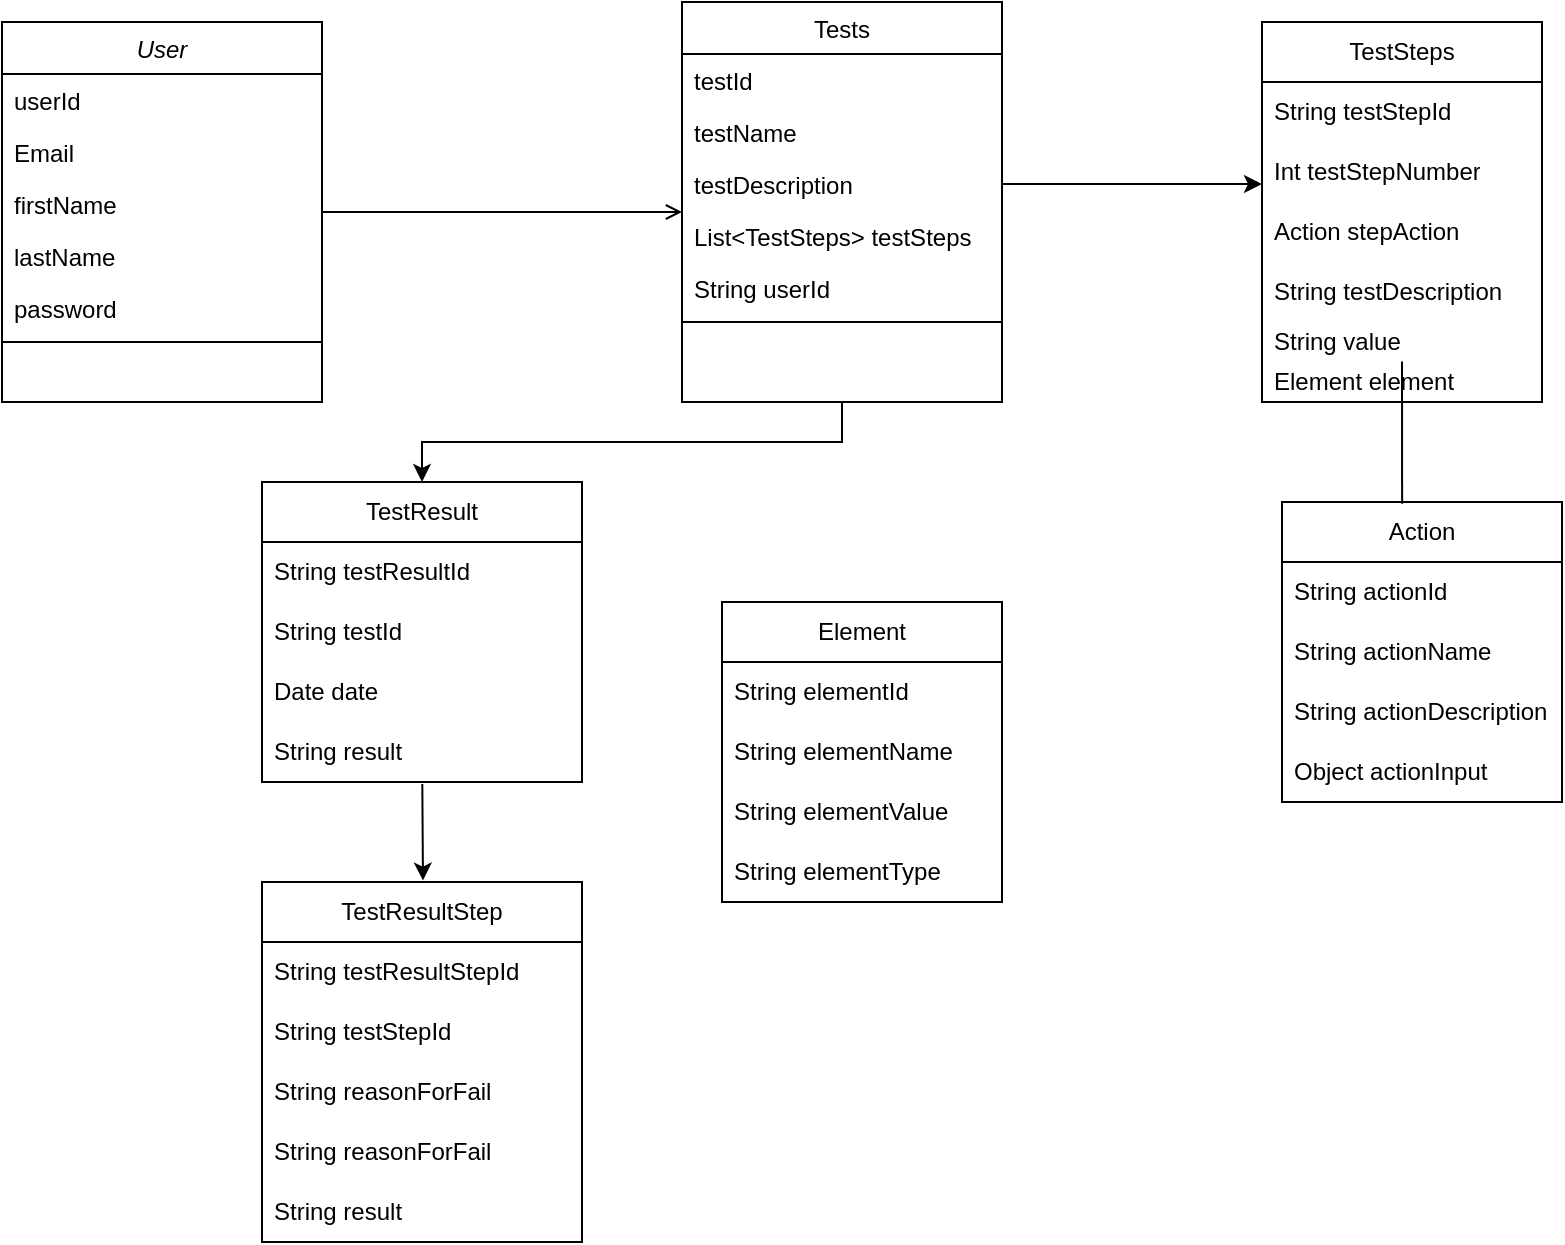 <mxfile version="21.6.9" type="device">
  <diagram id="C5RBs43oDa-KdzZeNtuy" name="Page-1">
    <mxGraphModel dx="1434" dy="750" grid="1" gridSize="10" guides="1" tooltips="1" connect="1" arrows="1" fold="1" page="1" pageScale="1" pageWidth="827" pageHeight="1169" math="0" shadow="0">
      <root>
        <mxCell id="WIyWlLk6GJQsqaUBKTNV-0" />
        <mxCell id="WIyWlLk6GJQsqaUBKTNV-1" parent="WIyWlLk6GJQsqaUBKTNV-0" />
        <mxCell id="zkfFHV4jXpPFQw0GAbJ--0" value="User" style="swimlane;fontStyle=2;align=center;verticalAlign=top;childLayout=stackLayout;horizontal=1;startSize=26;horizontalStack=0;resizeParent=1;resizeLast=0;collapsible=1;marginBottom=0;rounded=0;shadow=0;strokeWidth=1;" parent="WIyWlLk6GJQsqaUBKTNV-1" vertex="1">
          <mxGeometry x="20" y="130" width="160" height="190" as="geometry">
            <mxRectangle x="230" y="140" width="160" height="26" as="alternateBounds" />
          </mxGeometry>
        </mxCell>
        <mxCell id="zkfFHV4jXpPFQw0GAbJ--5" value="userId" style="text;align=left;verticalAlign=top;spacingLeft=4;spacingRight=4;overflow=hidden;rotatable=0;points=[[0,0.5],[1,0.5]];portConstraint=eastwest;" parent="zkfFHV4jXpPFQw0GAbJ--0" vertex="1">
          <mxGeometry y="26" width="160" height="26" as="geometry" />
        </mxCell>
        <mxCell id="zkfFHV4jXpPFQw0GAbJ--1" value="Email" style="text;align=left;verticalAlign=top;spacingLeft=4;spacingRight=4;overflow=hidden;rotatable=0;points=[[0,0.5],[1,0.5]];portConstraint=eastwest;" parent="zkfFHV4jXpPFQw0GAbJ--0" vertex="1">
          <mxGeometry y="52" width="160" height="26" as="geometry" />
        </mxCell>
        <mxCell id="zkfFHV4jXpPFQw0GAbJ--2" value="firstName" style="text;align=left;verticalAlign=top;spacingLeft=4;spacingRight=4;overflow=hidden;rotatable=0;points=[[0,0.5],[1,0.5]];portConstraint=eastwest;rounded=0;shadow=0;html=0;" parent="zkfFHV4jXpPFQw0GAbJ--0" vertex="1">
          <mxGeometry y="78" width="160" height="26" as="geometry" />
        </mxCell>
        <mxCell id="jC0Q-R1G69QaZ25tLyjA-5" value="lastName" style="text;align=left;verticalAlign=top;spacingLeft=4;spacingRight=4;overflow=hidden;rotatable=0;points=[[0,0.5],[1,0.5]];portConstraint=eastwest;rounded=0;shadow=0;html=0;" parent="zkfFHV4jXpPFQw0GAbJ--0" vertex="1">
          <mxGeometry y="104" width="160" height="26" as="geometry" />
        </mxCell>
        <mxCell id="zkfFHV4jXpPFQw0GAbJ--3" value="password" style="text;align=left;verticalAlign=top;spacingLeft=4;spacingRight=4;overflow=hidden;rotatable=0;points=[[0,0.5],[1,0.5]];portConstraint=eastwest;rounded=0;shadow=0;html=0;" parent="zkfFHV4jXpPFQw0GAbJ--0" vertex="1">
          <mxGeometry y="130" width="160" height="26" as="geometry" />
        </mxCell>
        <mxCell id="zkfFHV4jXpPFQw0GAbJ--4" value="" style="line;html=1;strokeWidth=1;align=left;verticalAlign=middle;spacingTop=-1;spacingLeft=3;spacingRight=3;rotatable=0;labelPosition=right;points=[];portConstraint=eastwest;" parent="zkfFHV4jXpPFQw0GAbJ--0" vertex="1">
          <mxGeometry y="156" width="160" height="8" as="geometry" />
        </mxCell>
        <mxCell id="zkfFHV4jXpPFQw0GAbJ--17" value="Tests" style="swimlane;fontStyle=0;align=center;verticalAlign=top;childLayout=stackLayout;horizontal=1;startSize=26;horizontalStack=0;resizeParent=1;resizeLast=0;collapsible=1;marginBottom=0;rounded=0;shadow=0;strokeWidth=1;" parent="WIyWlLk6GJQsqaUBKTNV-1" vertex="1">
          <mxGeometry x="360" y="120" width="160" height="200" as="geometry">
            <mxRectangle x="550" y="140" width="160" height="26" as="alternateBounds" />
          </mxGeometry>
        </mxCell>
        <mxCell id="zkfFHV4jXpPFQw0GAbJ--18" value="testId" style="text;align=left;verticalAlign=top;spacingLeft=4;spacingRight=4;overflow=hidden;rotatable=0;points=[[0,0.5],[1,0.5]];portConstraint=eastwest;" parent="zkfFHV4jXpPFQw0GAbJ--17" vertex="1">
          <mxGeometry y="26" width="160" height="26" as="geometry" />
        </mxCell>
        <mxCell id="zkfFHV4jXpPFQw0GAbJ--19" value="testName" style="text;align=left;verticalAlign=top;spacingLeft=4;spacingRight=4;overflow=hidden;rotatable=0;points=[[0,0.5],[1,0.5]];portConstraint=eastwest;rounded=0;shadow=0;html=0;" parent="zkfFHV4jXpPFQw0GAbJ--17" vertex="1">
          <mxGeometry y="52" width="160" height="26" as="geometry" />
        </mxCell>
        <mxCell id="jC0Q-R1G69QaZ25tLyjA-27" style="edgeStyle=orthogonalEdgeStyle;rounded=0;orthogonalLoop=1;jettySize=auto;html=1;" parent="zkfFHV4jXpPFQw0GAbJ--17" source="zkfFHV4jXpPFQw0GAbJ--20" edge="1">
          <mxGeometry relative="1" as="geometry">
            <mxPoint x="290" y="91" as="targetPoint" />
          </mxGeometry>
        </mxCell>
        <mxCell id="zkfFHV4jXpPFQw0GAbJ--20" value="testDescription" style="text;align=left;verticalAlign=top;spacingLeft=4;spacingRight=4;overflow=hidden;rotatable=0;points=[[0,0.5],[1,0.5]];portConstraint=eastwest;rounded=0;shadow=0;html=0;" parent="zkfFHV4jXpPFQw0GAbJ--17" vertex="1">
          <mxGeometry y="78" width="160" height="26" as="geometry" />
        </mxCell>
        <mxCell id="jC0Q-R1G69QaZ25tLyjA-11" value="List&lt;TestSteps&gt; testSteps" style="text;align=left;verticalAlign=top;spacingLeft=4;spacingRight=4;overflow=hidden;rotatable=0;points=[[0,0.5],[1,0.5]];portConstraint=eastwest;rounded=0;shadow=0;html=0;" parent="zkfFHV4jXpPFQw0GAbJ--17" vertex="1">
          <mxGeometry y="104" width="160" height="26" as="geometry" />
        </mxCell>
        <mxCell id="zkfFHV4jXpPFQw0GAbJ--21" value="String userId" style="text;align=left;verticalAlign=top;spacingLeft=4;spacingRight=4;overflow=hidden;rotatable=0;points=[[0,0.5],[1,0.5]];portConstraint=eastwest;rounded=0;shadow=0;html=0;" parent="zkfFHV4jXpPFQw0GAbJ--17" vertex="1">
          <mxGeometry y="130" width="160" height="26" as="geometry" />
        </mxCell>
        <mxCell id="zkfFHV4jXpPFQw0GAbJ--23" value="" style="line;html=1;strokeWidth=1;align=left;verticalAlign=middle;spacingTop=-1;spacingLeft=3;spacingRight=3;rotatable=0;labelPosition=right;points=[];portConstraint=eastwest;" parent="zkfFHV4jXpPFQw0GAbJ--17" vertex="1">
          <mxGeometry y="156" width="160" height="8" as="geometry" />
        </mxCell>
        <mxCell id="zkfFHV4jXpPFQw0GAbJ--26" value="" style="endArrow=open;shadow=0;strokeWidth=1;rounded=0;endFill=1;edgeStyle=elbowEdgeStyle;elbow=vertical;" parent="WIyWlLk6GJQsqaUBKTNV-1" source="zkfFHV4jXpPFQw0GAbJ--0" target="zkfFHV4jXpPFQw0GAbJ--17" edge="1">
          <mxGeometry x="0.5" y="41" relative="1" as="geometry">
            <mxPoint x="180" y="272" as="sourcePoint" />
            <mxPoint x="340" y="272" as="targetPoint" />
            <mxPoint x="-40" y="32" as="offset" />
          </mxGeometry>
        </mxCell>
        <mxCell id="jC0Q-R1G69QaZ25tLyjA-7" value="TestSteps" style="swimlane;fontStyle=0;childLayout=stackLayout;horizontal=1;startSize=30;horizontalStack=0;resizeParent=1;resizeParentMax=0;resizeLast=0;collapsible=1;marginBottom=0;whiteSpace=wrap;html=1;" parent="WIyWlLk6GJQsqaUBKTNV-1" vertex="1">
          <mxGeometry x="650" y="130" width="140" height="190" as="geometry" />
        </mxCell>
        <mxCell id="jC0Q-R1G69QaZ25tLyjA-8" value="String testStepId" style="text;strokeColor=none;fillColor=none;align=left;verticalAlign=middle;spacingLeft=4;spacingRight=4;overflow=hidden;points=[[0,0.5],[1,0.5]];portConstraint=eastwest;rotatable=0;whiteSpace=wrap;html=1;" parent="jC0Q-R1G69QaZ25tLyjA-7" vertex="1">
          <mxGeometry y="30" width="140" height="30" as="geometry" />
        </mxCell>
        <mxCell id="E1PeDoByYFEnvEbbcNBT-0" value="Int testStepNumber" style="text;strokeColor=none;fillColor=none;align=left;verticalAlign=middle;spacingLeft=4;spacingRight=4;overflow=hidden;points=[[0,0.5],[1,0.5]];portConstraint=eastwest;rotatable=0;whiteSpace=wrap;html=1;" vertex="1" parent="jC0Q-R1G69QaZ25tLyjA-7">
          <mxGeometry y="60" width="140" height="30" as="geometry" />
        </mxCell>
        <mxCell id="jC0Q-R1G69QaZ25tLyjA-22" value="Action stepAction" style="text;strokeColor=none;fillColor=none;align=left;verticalAlign=middle;spacingLeft=4;spacingRight=4;overflow=hidden;points=[[0,0.5],[1,0.5]];portConstraint=eastwest;rotatable=0;whiteSpace=wrap;html=1;" parent="jC0Q-R1G69QaZ25tLyjA-7" vertex="1">
          <mxGeometry y="90" width="140" height="30" as="geometry" />
        </mxCell>
        <mxCell id="jC0Q-R1G69QaZ25tLyjA-9" value="String testDescription" style="text;strokeColor=none;fillColor=none;align=left;verticalAlign=middle;spacingLeft=4;spacingRight=4;overflow=hidden;points=[[0,0.5],[1,0.5]];portConstraint=eastwest;rotatable=0;whiteSpace=wrap;html=1;" parent="jC0Q-R1G69QaZ25tLyjA-7" vertex="1">
          <mxGeometry y="120" width="140" height="30" as="geometry" />
        </mxCell>
        <mxCell id="jC0Q-R1G69QaZ25tLyjA-10" value="String value" style="text;strokeColor=none;fillColor=none;align=left;verticalAlign=middle;spacingLeft=4;spacingRight=4;overflow=hidden;points=[[0,0.5],[1,0.5]];portConstraint=eastwest;rotatable=0;whiteSpace=wrap;html=1;" parent="jC0Q-R1G69QaZ25tLyjA-7" vertex="1">
          <mxGeometry y="150" width="140" height="20" as="geometry" />
        </mxCell>
        <mxCell id="E1PeDoByYFEnvEbbcNBT-1" value="Element element" style="text;strokeColor=none;fillColor=none;align=left;verticalAlign=middle;spacingLeft=4;spacingRight=4;overflow=hidden;points=[[0,0.5],[1,0.5]];portConstraint=eastwest;rotatable=0;whiteSpace=wrap;html=1;" vertex="1" parent="jC0Q-R1G69QaZ25tLyjA-7">
          <mxGeometry y="170" width="140" height="20" as="geometry" />
        </mxCell>
        <mxCell id="jC0Q-R1G69QaZ25tLyjA-13" value="Action" style="swimlane;fontStyle=0;childLayout=stackLayout;horizontal=1;startSize=30;horizontalStack=0;resizeParent=1;resizeParentMax=0;resizeLast=0;collapsible=1;marginBottom=0;whiteSpace=wrap;html=1;" parent="WIyWlLk6GJQsqaUBKTNV-1" vertex="1">
          <mxGeometry x="660" y="370" width="140" height="150" as="geometry" />
        </mxCell>
        <mxCell id="jC0Q-R1G69QaZ25tLyjA-14" value="String actionId" style="text;strokeColor=none;fillColor=none;align=left;verticalAlign=middle;spacingLeft=4;spacingRight=4;overflow=hidden;points=[[0,0.5],[1,0.5]];portConstraint=eastwest;rotatable=0;whiteSpace=wrap;html=1;" parent="jC0Q-R1G69QaZ25tLyjA-13" vertex="1">
          <mxGeometry y="30" width="140" height="30" as="geometry" />
        </mxCell>
        <mxCell id="jC0Q-R1G69QaZ25tLyjA-21" value="String actionName" style="text;strokeColor=none;fillColor=none;align=left;verticalAlign=middle;spacingLeft=4;spacingRight=4;overflow=hidden;points=[[0,0.5],[1,0.5]];portConstraint=eastwest;rotatable=0;whiteSpace=wrap;html=1;" parent="jC0Q-R1G69QaZ25tLyjA-13" vertex="1">
          <mxGeometry y="60" width="140" height="30" as="geometry" />
        </mxCell>
        <mxCell id="jC0Q-R1G69QaZ25tLyjA-15" value="String actionDescription" style="text;strokeColor=none;fillColor=none;align=left;verticalAlign=middle;spacingLeft=4;spacingRight=4;overflow=hidden;points=[[0,0.5],[1,0.5]];portConstraint=eastwest;rotatable=0;whiteSpace=wrap;html=1;" parent="jC0Q-R1G69QaZ25tLyjA-13" vertex="1">
          <mxGeometry y="90" width="140" height="30" as="geometry" />
        </mxCell>
        <mxCell id="jC0Q-R1G69QaZ25tLyjA-16" value="Object actionInput" style="text;strokeColor=none;fillColor=none;align=left;verticalAlign=middle;spacingLeft=4;spacingRight=4;overflow=hidden;points=[[0,0.5],[1,0.5]];portConstraint=eastwest;rotatable=0;whiteSpace=wrap;html=1;" parent="jC0Q-R1G69QaZ25tLyjA-13" vertex="1">
          <mxGeometry y="120" width="140" height="30" as="geometry" />
        </mxCell>
        <mxCell id="jC0Q-R1G69QaZ25tLyjA-33" style="edgeStyle=orthogonalEdgeStyle;rounded=0;orthogonalLoop=1;jettySize=auto;html=1;exitX=0.5;exitY=1;exitDx=0;exitDy=0;entryX=0.5;entryY=0;entryDx=0;entryDy=0;" parent="WIyWlLk6GJQsqaUBKTNV-1" source="zkfFHV4jXpPFQw0GAbJ--17" target="jC0Q-R1G69QaZ25tLyjA-28" edge="1">
          <mxGeometry relative="1" as="geometry">
            <mxPoint x="470" y="380" as="targetPoint" />
          </mxGeometry>
        </mxCell>
        <mxCell id="jC0Q-R1G69QaZ25tLyjA-28" value="TestResult" style="swimlane;fontStyle=0;childLayout=stackLayout;horizontal=1;startSize=30;horizontalStack=0;resizeParent=1;resizeParentMax=0;resizeLast=0;collapsible=1;marginBottom=0;whiteSpace=wrap;html=1;" parent="WIyWlLk6GJQsqaUBKTNV-1" vertex="1">
          <mxGeometry x="150" y="360" width="160" height="150" as="geometry" />
        </mxCell>
        <mxCell id="jC0Q-R1G69QaZ25tLyjA-29" value="String testResultId" style="text;strokeColor=none;fillColor=none;align=left;verticalAlign=middle;spacingLeft=4;spacingRight=4;overflow=hidden;points=[[0,0.5],[1,0.5]];portConstraint=eastwest;rotatable=0;whiteSpace=wrap;html=1;" parent="jC0Q-R1G69QaZ25tLyjA-28" vertex="1">
          <mxGeometry y="30" width="160" height="30" as="geometry" />
        </mxCell>
        <mxCell id="jC0Q-R1G69QaZ25tLyjA-30" value="String testId" style="text;strokeColor=none;fillColor=none;align=left;verticalAlign=middle;spacingLeft=4;spacingRight=4;overflow=hidden;points=[[0,0.5],[1,0.5]];portConstraint=eastwest;rotatable=0;whiteSpace=wrap;html=1;" parent="jC0Q-R1G69QaZ25tLyjA-28" vertex="1">
          <mxGeometry y="60" width="160" height="30" as="geometry" />
        </mxCell>
        <mxCell id="jC0Q-R1G69QaZ25tLyjA-32" value="Date date" style="text;strokeColor=none;fillColor=none;align=left;verticalAlign=middle;spacingLeft=4;spacingRight=4;overflow=hidden;points=[[0,0.5],[1,0.5]];portConstraint=eastwest;rotatable=0;whiteSpace=wrap;html=1;" parent="jC0Q-R1G69QaZ25tLyjA-28" vertex="1">
          <mxGeometry y="90" width="160" height="30" as="geometry" />
        </mxCell>
        <mxCell id="jC0Q-R1G69QaZ25tLyjA-31" value="String result" style="text;strokeColor=none;fillColor=none;align=left;verticalAlign=middle;spacingLeft=4;spacingRight=4;overflow=hidden;points=[[0,0.5],[1,0.5]];portConstraint=eastwest;rotatable=0;whiteSpace=wrap;html=1;" parent="jC0Q-R1G69QaZ25tLyjA-28" vertex="1">
          <mxGeometry y="120" width="160" height="30" as="geometry" />
        </mxCell>
        <mxCell id="jC0Q-R1G69QaZ25tLyjA-34" value="TestResultStep" style="swimlane;fontStyle=0;childLayout=stackLayout;horizontal=1;startSize=30;horizontalStack=0;resizeParent=1;resizeParentMax=0;resizeLast=0;collapsible=1;marginBottom=0;whiteSpace=wrap;html=1;" parent="WIyWlLk6GJQsqaUBKTNV-1" vertex="1">
          <mxGeometry x="150" y="560" width="160" height="180" as="geometry" />
        </mxCell>
        <mxCell id="jC0Q-R1G69QaZ25tLyjA-39" value="String testResultStepId" style="text;strokeColor=none;fillColor=none;align=left;verticalAlign=middle;spacingLeft=4;spacingRight=4;overflow=hidden;points=[[0,0.5],[1,0.5]];portConstraint=eastwest;rotatable=0;whiteSpace=wrap;html=1;" parent="jC0Q-R1G69QaZ25tLyjA-34" vertex="1">
          <mxGeometry y="30" width="160" height="30" as="geometry" />
        </mxCell>
        <mxCell id="jC0Q-R1G69QaZ25tLyjA-35" value="String testStepId" style="text;strokeColor=none;fillColor=none;align=left;verticalAlign=middle;spacingLeft=4;spacingRight=4;overflow=hidden;points=[[0,0.5],[1,0.5]];portConstraint=eastwest;rotatable=0;whiteSpace=wrap;html=1;" parent="jC0Q-R1G69QaZ25tLyjA-34" vertex="1">
          <mxGeometry y="60" width="160" height="30" as="geometry" />
        </mxCell>
        <mxCell id="jC0Q-R1G69QaZ25tLyjA-36" value="String reasonForFail" style="text;strokeColor=none;fillColor=none;align=left;verticalAlign=middle;spacingLeft=4;spacingRight=4;overflow=hidden;points=[[0,0.5],[1,0.5]];portConstraint=eastwest;rotatable=0;whiteSpace=wrap;html=1;" parent="jC0Q-R1G69QaZ25tLyjA-34" vertex="1">
          <mxGeometry y="90" width="160" height="30" as="geometry" />
        </mxCell>
        <mxCell id="E1PeDoByYFEnvEbbcNBT-7" value="String reasonForFail" style="text;strokeColor=none;fillColor=none;align=left;verticalAlign=middle;spacingLeft=4;spacingRight=4;overflow=hidden;points=[[0,0.5],[1,0.5]];portConstraint=eastwest;rotatable=0;whiteSpace=wrap;html=1;" vertex="1" parent="jC0Q-R1G69QaZ25tLyjA-34">
          <mxGeometry y="120" width="160" height="30" as="geometry" />
        </mxCell>
        <mxCell id="jC0Q-R1G69QaZ25tLyjA-38" value="String result" style="text;strokeColor=none;fillColor=none;align=left;verticalAlign=middle;spacingLeft=4;spacingRight=4;overflow=hidden;points=[[0,0.5],[1,0.5]];portConstraint=eastwest;rotatable=0;whiteSpace=wrap;html=1;" parent="jC0Q-R1G69QaZ25tLyjA-34" vertex="1">
          <mxGeometry y="150" width="160" height="30" as="geometry" />
        </mxCell>
        <mxCell id="jC0Q-R1G69QaZ25tLyjA-45" value="" style="endArrow=none;html=1;rounded=0;entryX=0.5;entryY=0.987;entryDx=0;entryDy=0;entryPerimeter=0;exitX=0.429;exitY=0.006;exitDx=0;exitDy=0;exitPerimeter=0;" parent="WIyWlLk6GJQsqaUBKTNV-1" source="jC0Q-R1G69QaZ25tLyjA-13" target="jC0Q-R1G69QaZ25tLyjA-10" edge="1">
          <mxGeometry width="50" height="50" relative="1" as="geometry">
            <mxPoint x="710" y="310" as="sourcePoint" />
            <mxPoint x="730" y="280" as="targetPoint" />
          </mxGeometry>
        </mxCell>
        <mxCell id="jC0Q-R1G69QaZ25tLyjA-46" value="" style="endArrow=classic;html=1;rounded=0;exitX=0.501;exitY=1.033;exitDx=0;exitDy=0;exitPerimeter=0;entryX=0.503;entryY=-0.004;entryDx=0;entryDy=0;entryPerimeter=0;" parent="WIyWlLk6GJQsqaUBKTNV-1" source="jC0Q-R1G69QaZ25tLyjA-31" target="jC0Q-R1G69QaZ25tLyjA-34" edge="1">
          <mxGeometry width="50" height="50" relative="1" as="geometry">
            <mxPoint x="430" y="630" as="sourcePoint" />
            <mxPoint x="480" y="580" as="targetPoint" />
          </mxGeometry>
        </mxCell>
        <mxCell id="E1PeDoByYFEnvEbbcNBT-2" value="Element" style="swimlane;fontStyle=0;childLayout=stackLayout;horizontal=1;startSize=30;horizontalStack=0;resizeParent=1;resizeParentMax=0;resizeLast=0;collapsible=1;marginBottom=0;whiteSpace=wrap;html=1;" vertex="1" parent="WIyWlLk6GJQsqaUBKTNV-1">
          <mxGeometry x="380" y="420" width="140" height="150" as="geometry" />
        </mxCell>
        <mxCell id="E1PeDoByYFEnvEbbcNBT-3" value="String elementId" style="text;strokeColor=none;fillColor=none;align=left;verticalAlign=middle;spacingLeft=4;spacingRight=4;overflow=hidden;points=[[0,0.5],[1,0.5]];portConstraint=eastwest;rotatable=0;whiteSpace=wrap;html=1;" vertex="1" parent="E1PeDoByYFEnvEbbcNBT-2">
          <mxGeometry y="30" width="140" height="30" as="geometry" />
        </mxCell>
        <mxCell id="E1PeDoByYFEnvEbbcNBT-4" value="String elementName" style="text;strokeColor=none;fillColor=none;align=left;verticalAlign=middle;spacingLeft=4;spacingRight=4;overflow=hidden;points=[[0,0.5],[1,0.5]];portConstraint=eastwest;rotatable=0;whiteSpace=wrap;html=1;" vertex="1" parent="E1PeDoByYFEnvEbbcNBT-2">
          <mxGeometry y="60" width="140" height="30" as="geometry" />
        </mxCell>
        <mxCell id="E1PeDoByYFEnvEbbcNBT-5" value="String elementValue" style="text;strokeColor=none;fillColor=none;align=left;verticalAlign=middle;spacingLeft=4;spacingRight=4;overflow=hidden;points=[[0,0.5],[1,0.5]];portConstraint=eastwest;rotatable=0;whiteSpace=wrap;html=1;" vertex="1" parent="E1PeDoByYFEnvEbbcNBT-2">
          <mxGeometry y="90" width="140" height="30" as="geometry" />
        </mxCell>
        <mxCell id="E1PeDoByYFEnvEbbcNBT-6" value="String elementType" style="text;strokeColor=none;fillColor=none;align=left;verticalAlign=middle;spacingLeft=4;spacingRight=4;overflow=hidden;points=[[0,0.5],[1,0.5]];portConstraint=eastwest;rotatable=0;whiteSpace=wrap;html=1;" vertex="1" parent="E1PeDoByYFEnvEbbcNBT-2">
          <mxGeometry y="120" width="140" height="30" as="geometry" />
        </mxCell>
      </root>
    </mxGraphModel>
  </diagram>
</mxfile>
